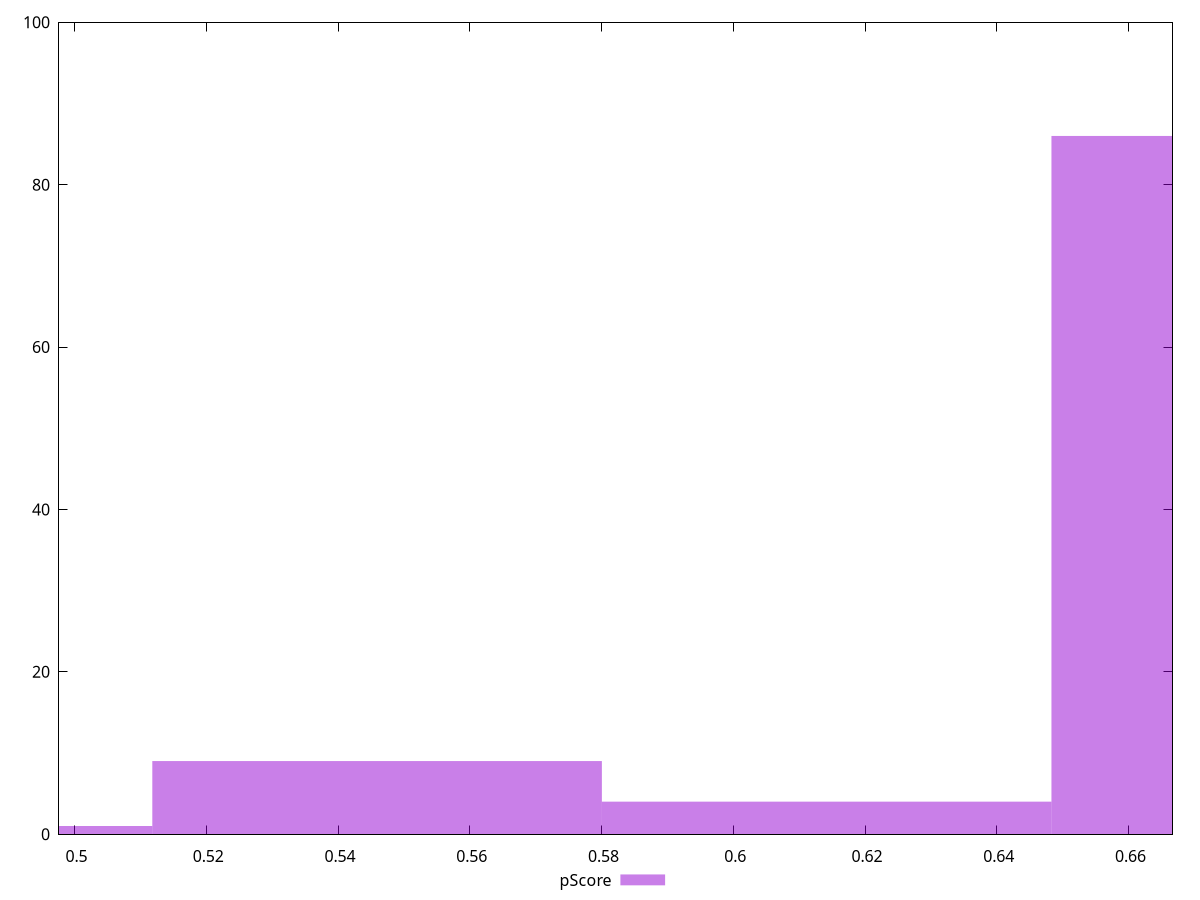 reset

$pScore <<EOF
0.6824137310999313 86
0.6141723579899382 4
0.5459309848799451 9
0.47768961176995195 1
EOF

set key outside below
set boxwidth 0.06824137310999313
set xrange [0.4976470588235294:0.6666666666666666]
set yrange [0:100]
set trange [0:100]
set style fill transparent solid 0.5 noborder
set terminal svg size 640, 490 enhanced background rgb 'white'
set output "report_00017_2021-02-10T15-08-03.406Z/uses-webp-images/samples/pages+cached+noadtech/pScore/histogram.svg"

plot $pScore title "pScore" with boxes

reset
